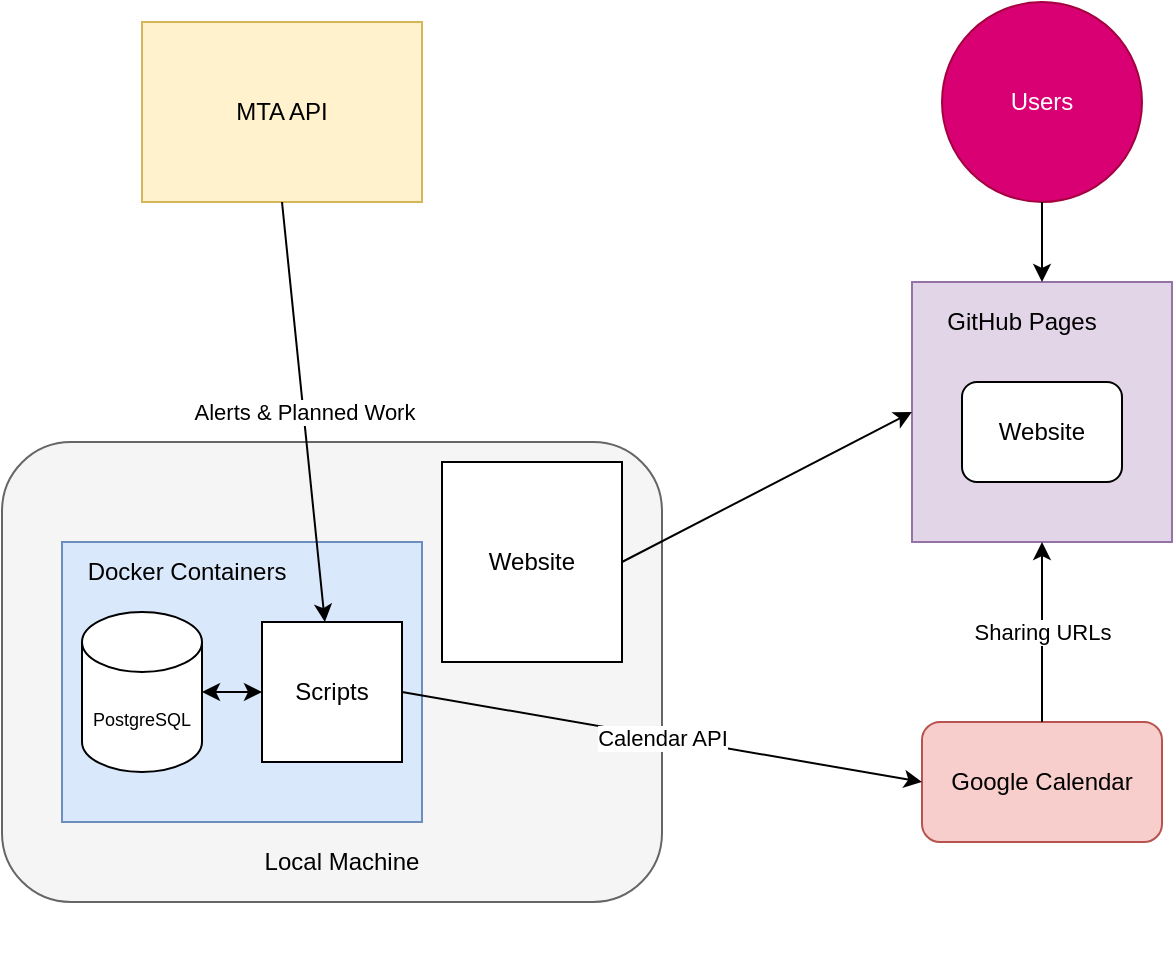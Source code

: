 <mxfile version="24.8.3">
  <diagram name="Page-1" id="sRfTUuLe4F5Ekj_UatYm">
    <mxGraphModel dx="954" dy="618" grid="1" gridSize="10" guides="1" tooltips="1" connect="1" arrows="1" fold="1" page="1" pageScale="1" pageWidth="850" pageHeight="1100" math="0" shadow="0">
      <root>
        <mxCell id="0" />
        <mxCell id="1" parent="0" />
        <mxCell id="rm7ksAYjDSnZeUUqBcqj-16" value="" style="rounded=1;whiteSpace=wrap;html=1;fillColor=#f5f5f5;fontColor=#333333;strokeColor=#666666;" vertex="1" parent="1">
          <mxGeometry x="120" y="280" width="330" height="230" as="geometry" />
        </mxCell>
        <mxCell id="rm7ksAYjDSnZeUUqBcqj-4" value="" style="rounded=0;whiteSpace=wrap;html=1;fillColor=#dae8fc;strokeColor=#6c8ebf;" vertex="1" parent="1">
          <mxGeometry x="150" y="330" width="180" height="140" as="geometry" />
        </mxCell>
        <mxCell id="rm7ksAYjDSnZeUUqBcqj-2" value="&lt;div&gt;MTA API&lt;/div&gt;" style="rounded=0;whiteSpace=wrap;html=1;fillColor=#fff2cc;strokeColor=#d6b656;" vertex="1" parent="1">
          <mxGeometry x="190" y="70" width="140" height="90" as="geometry" />
        </mxCell>
        <mxCell id="rm7ksAYjDSnZeUUqBcqj-3" value="Scripts" style="rounded=0;whiteSpace=wrap;html=1;" vertex="1" parent="1">
          <mxGeometry x="250" y="370" width="70" height="70" as="geometry" />
        </mxCell>
        <mxCell id="rm7ksAYjDSnZeUUqBcqj-6" value="Docker Containers" style="rounded=0;whiteSpace=wrap;html=1;fillColor=#dae8fc;strokeColor=none;" vertex="1" parent="1">
          <mxGeometry x="160" y="340" width="105" height="10" as="geometry" />
        </mxCell>
        <mxCell id="rm7ksAYjDSnZeUUqBcqj-9" value="Users" style="ellipse;whiteSpace=wrap;html=1;aspect=fixed;fillColor=#d80073;fontColor=#ffffff;strokeColor=#A50040;" vertex="1" parent="1">
          <mxGeometry x="590" y="60" width="100" height="100" as="geometry" />
        </mxCell>
        <mxCell id="rm7ksAYjDSnZeUUqBcqj-10" value="" style="whiteSpace=wrap;html=1;aspect=fixed;fillColor=#e1d5e7;strokeColor=#9673a6;" vertex="1" parent="1">
          <mxGeometry x="575" y="200" width="130" height="130" as="geometry" />
        </mxCell>
        <mxCell id="rm7ksAYjDSnZeUUqBcqj-11" value="" style="endArrow=classic;html=1;rounded=0;entryX=0.5;entryY=0;entryDx=0;entryDy=0;exitX=0.5;exitY=1;exitDx=0;exitDy=0;" edge="1" parent="1" target="rm7ksAYjDSnZeUUqBcqj-10">
          <mxGeometry width="50" height="50" relative="1" as="geometry">
            <mxPoint x="640" y="160" as="sourcePoint" />
            <mxPoint x="465" y="320" as="targetPoint" />
          </mxGeometry>
        </mxCell>
        <mxCell id="rm7ksAYjDSnZeUUqBcqj-14" value="" style="endArrow=classic;html=1;rounded=0;entryX=0;entryY=0.5;entryDx=0;entryDy=0;exitX=1;exitY=0.5;exitDx=0;exitDy=0;" edge="1" parent="1" source="rm7ksAYjDSnZeUUqBcqj-44" target="rm7ksAYjDSnZeUUqBcqj-10">
          <mxGeometry width="50" height="50" relative="1" as="geometry">
            <mxPoint x="480" y="260" as="sourcePoint" />
            <mxPoint x="520" y="215" as="targetPoint" />
          </mxGeometry>
        </mxCell>
        <mxCell id="rm7ksAYjDSnZeUUqBcqj-17" value="Local Machine" style="text;html=1;align=center;verticalAlign=middle;whiteSpace=wrap;rounded=0;horizontal=0;rotation=90;" vertex="1" parent="1">
          <mxGeometry x="240" y="440" width="100" height="100" as="geometry" />
        </mxCell>
        <mxCell id="rm7ksAYjDSnZeUUqBcqj-20" value="&lt;div&gt;Google Calendar&lt;/div&gt;" style="rounded=1;whiteSpace=wrap;html=1;fillColor=#f8cecc;strokeColor=#b85450;" vertex="1" parent="1">
          <mxGeometry x="580" y="420" width="120" height="60" as="geometry" />
        </mxCell>
        <mxCell id="rm7ksAYjDSnZeUUqBcqj-21" value="" style="endArrow=classic;html=1;rounded=0;entryX=0;entryY=0.5;entryDx=0;entryDy=0;exitX=1;exitY=0.5;exitDx=0;exitDy=0;" edge="1" parent="1" source="rm7ksAYjDSnZeUUqBcqj-3" target="rm7ksAYjDSnZeUUqBcqj-20">
          <mxGeometry relative="1" as="geometry">
            <mxPoint x="400" y="300" as="sourcePoint" />
            <mxPoint x="500" y="300" as="targetPoint" />
          </mxGeometry>
        </mxCell>
        <mxCell id="rm7ksAYjDSnZeUUqBcqj-22" value="&lt;div&gt;Calendar API&lt;/div&gt;" style="edgeLabel;resizable=0;html=1;;align=center;verticalAlign=middle;" connectable="0" vertex="1" parent="rm7ksAYjDSnZeUUqBcqj-21">
          <mxGeometry relative="1" as="geometry" />
        </mxCell>
        <mxCell id="rm7ksAYjDSnZeUUqBcqj-28" value="" style="endArrow=classic;html=1;rounded=0;entryX=0.5;entryY=1;entryDx=0;entryDy=0;exitX=0.5;exitY=0;exitDx=0;exitDy=0;" edge="1" parent="1" source="rm7ksAYjDSnZeUUqBcqj-20" target="rm7ksAYjDSnZeUUqBcqj-10">
          <mxGeometry relative="1" as="geometry">
            <mxPoint x="385" y="340" as="sourcePoint" />
            <mxPoint x="485" y="340" as="targetPoint" />
          </mxGeometry>
        </mxCell>
        <mxCell id="rm7ksAYjDSnZeUUqBcqj-29" value="&lt;div&gt;Sharing URLs&lt;/div&gt;" style="edgeLabel;resizable=0;html=1;;align=center;verticalAlign=middle;" connectable="0" vertex="1" parent="rm7ksAYjDSnZeUUqBcqj-28">
          <mxGeometry relative="1" as="geometry" />
        </mxCell>
        <mxCell id="rm7ksAYjDSnZeUUqBcqj-30" value="" style="endArrow=classic;html=1;rounded=0;exitX=0.5;exitY=1;exitDx=0;exitDy=0;" edge="1" parent="1" source="rm7ksAYjDSnZeUUqBcqj-2" target="rm7ksAYjDSnZeUUqBcqj-3">
          <mxGeometry relative="1" as="geometry">
            <mxPoint x="400" y="300" as="sourcePoint" />
            <mxPoint x="500" y="300" as="targetPoint" />
          </mxGeometry>
        </mxCell>
        <mxCell id="rm7ksAYjDSnZeUUqBcqj-31" value="&lt;div&gt;Alerts &amp;amp; Planned Work&lt;/div&gt;" style="edgeLabel;resizable=0;html=1;;align=center;verticalAlign=middle;" connectable="0" vertex="1" parent="rm7ksAYjDSnZeUUqBcqj-30">
          <mxGeometry relative="1" as="geometry" />
        </mxCell>
        <mxCell id="rm7ksAYjDSnZeUUqBcqj-32" value="&lt;font style=&quot;font-size: 9px;&quot;&gt;PostgreSQL&lt;/font&gt;" style="shape=cylinder3;whiteSpace=wrap;html=1;boundedLbl=1;backgroundOutline=1;size=15;" vertex="1" parent="1">
          <mxGeometry x="160" y="365" width="60" height="80" as="geometry" />
        </mxCell>
        <mxCell id="rm7ksAYjDSnZeUUqBcqj-35" value="" style="endArrow=classic;startArrow=classic;html=1;rounded=0;exitX=1;exitY=0.5;exitDx=0;exitDy=0;exitPerimeter=0;entryX=0;entryY=0.5;entryDx=0;entryDy=0;" edge="1" parent="1" source="rm7ksAYjDSnZeUUqBcqj-32" target="rm7ksAYjDSnZeUUqBcqj-3">
          <mxGeometry width="50" height="50" relative="1" as="geometry">
            <mxPoint x="430" y="330" as="sourcePoint" />
            <mxPoint x="480" y="280" as="targetPoint" />
          </mxGeometry>
        </mxCell>
        <mxCell id="rm7ksAYjDSnZeUUqBcqj-37" value="&lt;div&gt;GitHub Pages&lt;/div&gt;" style="text;html=1;align=center;verticalAlign=middle;whiteSpace=wrap;rounded=0;" vertex="1" parent="1">
          <mxGeometry x="570" y="210" width="120" height="20" as="geometry" />
        </mxCell>
        <mxCell id="rm7ksAYjDSnZeUUqBcqj-40" value="Website" style="rounded=1;whiteSpace=wrap;html=1;" vertex="1" parent="1">
          <mxGeometry x="600" y="250" width="80" height="50" as="geometry" />
        </mxCell>
        <mxCell id="rm7ksAYjDSnZeUUqBcqj-44" value="&lt;div&gt;Website&lt;/div&gt;" style="rounded=0;whiteSpace=wrap;html=1;" vertex="1" parent="1">
          <mxGeometry x="340" y="290" width="90" height="100" as="geometry" />
        </mxCell>
      </root>
    </mxGraphModel>
  </diagram>
</mxfile>
